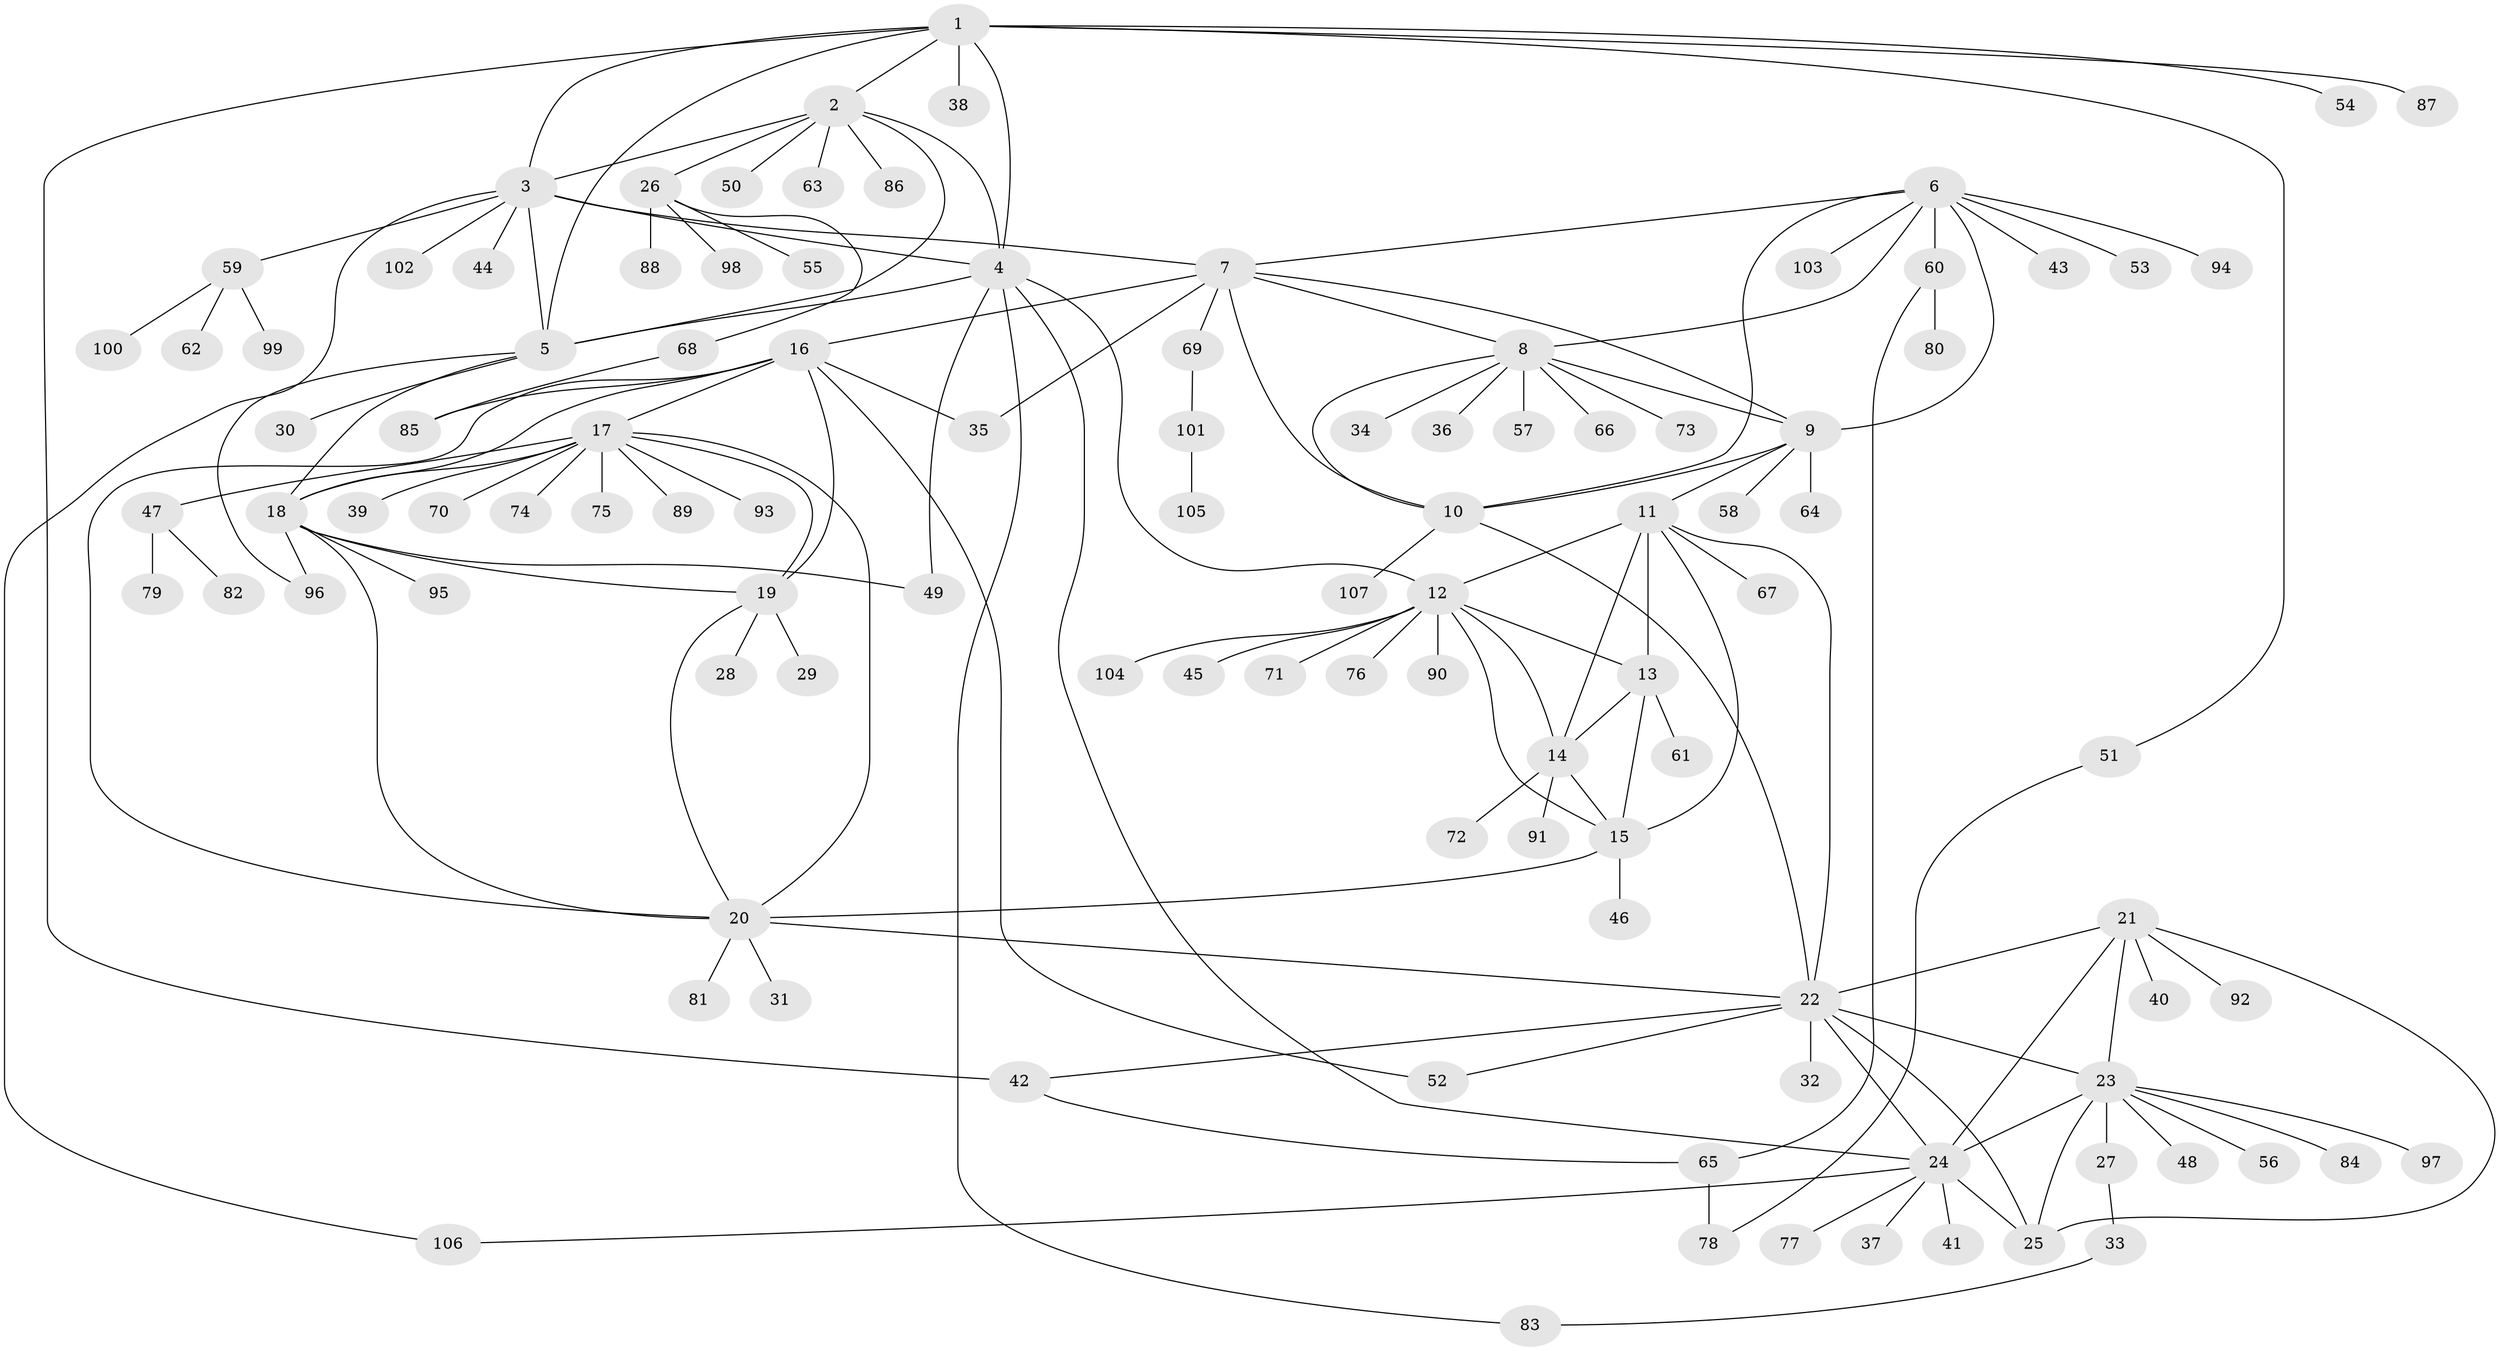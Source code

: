 // coarse degree distribution, {4: 0.0625, 5: 0.125, 3: 0.03125, 1: 0.71875, 13: 0.03125, 7: 0.03125}
// Generated by graph-tools (version 1.1) at 2025/57/03/04/25 21:57:21]
// undirected, 107 vertices, 152 edges
graph export_dot {
graph [start="1"]
  node [color=gray90,style=filled];
  1;
  2;
  3;
  4;
  5;
  6;
  7;
  8;
  9;
  10;
  11;
  12;
  13;
  14;
  15;
  16;
  17;
  18;
  19;
  20;
  21;
  22;
  23;
  24;
  25;
  26;
  27;
  28;
  29;
  30;
  31;
  32;
  33;
  34;
  35;
  36;
  37;
  38;
  39;
  40;
  41;
  42;
  43;
  44;
  45;
  46;
  47;
  48;
  49;
  50;
  51;
  52;
  53;
  54;
  55;
  56;
  57;
  58;
  59;
  60;
  61;
  62;
  63;
  64;
  65;
  66;
  67;
  68;
  69;
  70;
  71;
  72;
  73;
  74;
  75;
  76;
  77;
  78;
  79;
  80;
  81;
  82;
  83;
  84;
  85;
  86;
  87;
  88;
  89;
  90;
  91;
  92;
  93;
  94;
  95;
  96;
  97;
  98;
  99;
  100;
  101;
  102;
  103;
  104;
  105;
  106;
  107;
  1 -- 2;
  1 -- 3;
  1 -- 4;
  1 -- 5;
  1 -- 38;
  1 -- 42;
  1 -- 51;
  1 -- 54;
  1 -- 87;
  2 -- 3;
  2 -- 4;
  2 -- 5;
  2 -- 26;
  2 -- 50;
  2 -- 63;
  2 -- 86;
  3 -- 4;
  3 -- 5;
  3 -- 7;
  3 -- 44;
  3 -- 59;
  3 -- 102;
  3 -- 106;
  4 -- 5;
  4 -- 12;
  4 -- 24;
  4 -- 49;
  4 -- 83;
  5 -- 18;
  5 -- 30;
  5 -- 96;
  6 -- 7;
  6 -- 8;
  6 -- 9;
  6 -- 10;
  6 -- 43;
  6 -- 53;
  6 -- 60;
  6 -- 94;
  6 -- 103;
  7 -- 8;
  7 -- 9;
  7 -- 10;
  7 -- 16;
  7 -- 35;
  7 -- 69;
  8 -- 9;
  8 -- 10;
  8 -- 34;
  8 -- 36;
  8 -- 57;
  8 -- 66;
  8 -- 73;
  9 -- 10;
  9 -- 11;
  9 -- 58;
  9 -- 64;
  10 -- 22;
  10 -- 107;
  11 -- 12;
  11 -- 13;
  11 -- 14;
  11 -- 15;
  11 -- 22;
  11 -- 67;
  12 -- 13;
  12 -- 14;
  12 -- 15;
  12 -- 45;
  12 -- 71;
  12 -- 76;
  12 -- 90;
  12 -- 104;
  13 -- 14;
  13 -- 15;
  13 -- 61;
  14 -- 15;
  14 -- 72;
  14 -- 91;
  15 -- 20;
  15 -- 46;
  16 -- 17;
  16 -- 18;
  16 -- 19;
  16 -- 20;
  16 -- 35;
  16 -- 52;
  16 -- 85;
  17 -- 18;
  17 -- 19;
  17 -- 20;
  17 -- 39;
  17 -- 47;
  17 -- 70;
  17 -- 74;
  17 -- 75;
  17 -- 89;
  17 -- 93;
  18 -- 19;
  18 -- 20;
  18 -- 49;
  18 -- 95;
  18 -- 96;
  19 -- 20;
  19 -- 28;
  19 -- 29;
  20 -- 22;
  20 -- 31;
  20 -- 81;
  21 -- 22;
  21 -- 23;
  21 -- 24;
  21 -- 25;
  21 -- 40;
  21 -- 92;
  22 -- 23;
  22 -- 24;
  22 -- 25;
  22 -- 32;
  22 -- 42;
  22 -- 52;
  23 -- 24;
  23 -- 25;
  23 -- 27;
  23 -- 48;
  23 -- 56;
  23 -- 84;
  23 -- 97;
  24 -- 25;
  24 -- 37;
  24 -- 41;
  24 -- 77;
  24 -- 106;
  26 -- 55;
  26 -- 68;
  26 -- 88;
  26 -- 98;
  27 -- 33;
  33 -- 83;
  42 -- 65;
  47 -- 79;
  47 -- 82;
  51 -- 78;
  59 -- 62;
  59 -- 99;
  59 -- 100;
  60 -- 65;
  60 -- 80;
  65 -- 78;
  68 -- 85;
  69 -- 101;
  101 -- 105;
}
